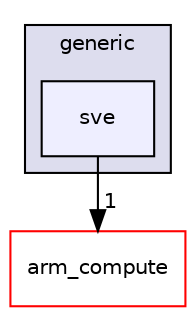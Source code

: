 digraph "src/cpu/kernels/lut/generic/sve" {
  compound=true
  node [ fontsize="10", fontname="Helvetica"];
  edge [ labelfontsize="10", labelfontname="Helvetica"];
  subgraph clusterdir_759ad130c4d2ade5bdd75789c156321e {
    graph [ bgcolor="#ddddee", pencolor="black", label="generic" fontname="Helvetica", fontsize="10", URL="dir_759ad130c4d2ade5bdd75789c156321e.xhtml"]
  dir_7cbc84eaf291d33233b9bc23edbc9f57 [shape=box, label="sve", style="filled", fillcolor="#eeeeff", pencolor="black", URL="dir_7cbc84eaf291d33233b9bc23edbc9f57.xhtml"];
  }
  dir_214608ef36d61442cb2b0c1c4e9a7def [shape=box label="arm_compute" fillcolor="white" style="filled" color="red" URL="dir_214608ef36d61442cb2b0c1c4e9a7def.xhtml"];
  dir_7cbc84eaf291d33233b9bc23edbc9f57->dir_214608ef36d61442cb2b0c1c4e9a7def [headlabel="1", labeldistance=1.5 headhref="dir_000495_000000.xhtml"];
}
